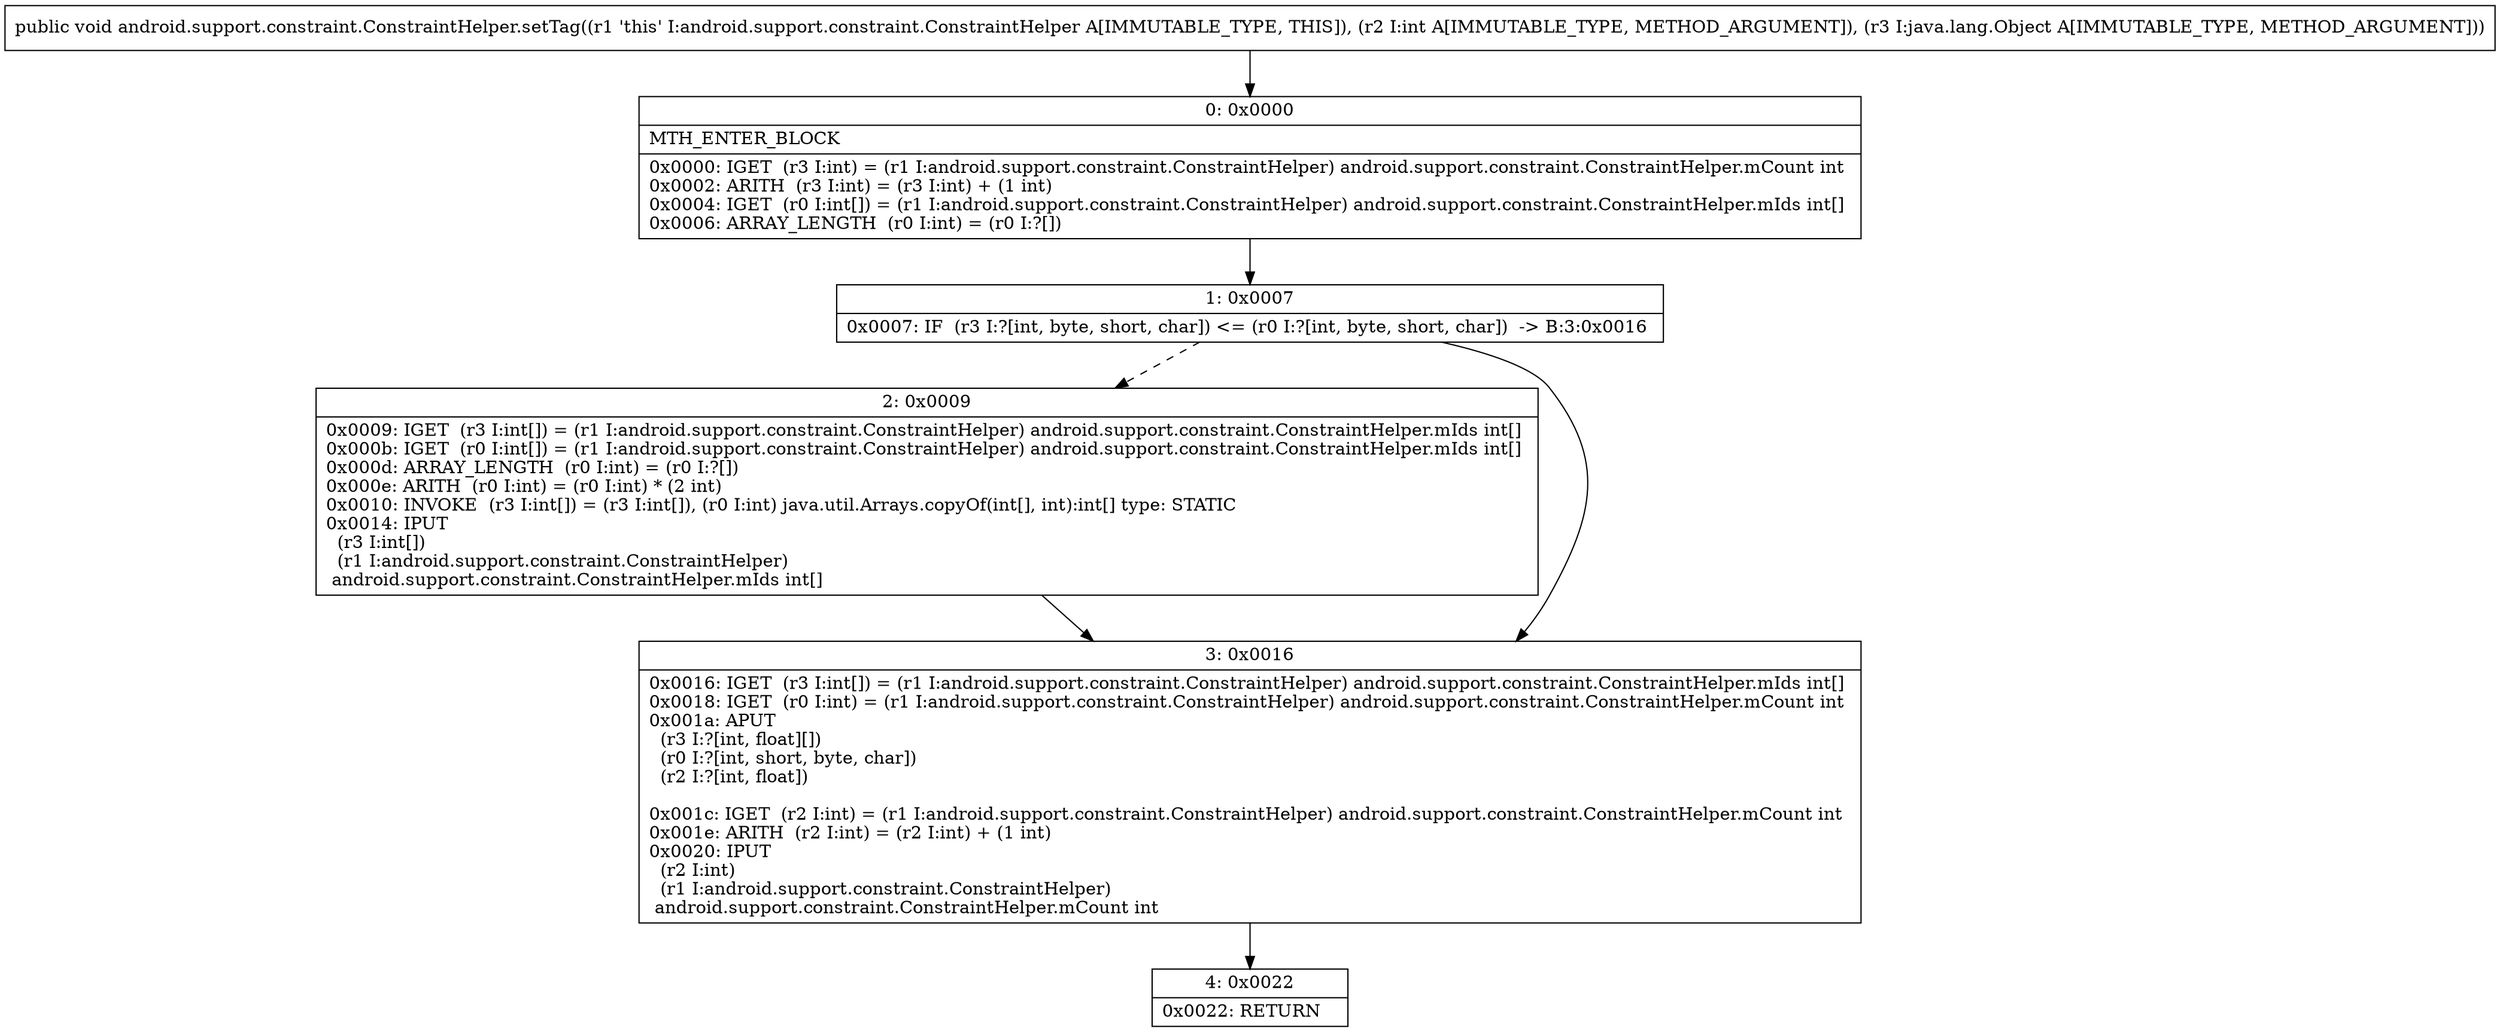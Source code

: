 digraph "CFG forandroid.support.constraint.ConstraintHelper.setTag(ILjava\/lang\/Object;)V" {
Node_0 [shape=record,label="{0\:\ 0x0000|MTH_ENTER_BLOCK\l|0x0000: IGET  (r3 I:int) = (r1 I:android.support.constraint.ConstraintHelper) android.support.constraint.ConstraintHelper.mCount int \l0x0002: ARITH  (r3 I:int) = (r3 I:int) + (1 int) \l0x0004: IGET  (r0 I:int[]) = (r1 I:android.support.constraint.ConstraintHelper) android.support.constraint.ConstraintHelper.mIds int[] \l0x0006: ARRAY_LENGTH  (r0 I:int) = (r0 I:?[]) \l}"];
Node_1 [shape=record,label="{1\:\ 0x0007|0x0007: IF  (r3 I:?[int, byte, short, char]) \<= (r0 I:?[int, byte, short, char])  \-\> B:3:0x0016 \l}"];
Node_2 [shape=record,label="{2\:\ 0x0009|0x0009: IGET  (r3 I:int[]) = (r1 I:android.support.constraint.ConstraintHelper) android.support.constraint.ConstraintHelper.mIds int[] \l0x000b: IGET  (r0 I:int[]) = (r1 I:android.support.constraint.ConstraintHelper) android.support.constraint.ConstraintHelper.mIds int[] \l0x000d: ARRAY_LENGTH  (r0 I:int) = (r0 I:?[]) \l0x000e: ARITH  (r0 I:int) = (r0 I:int) * (2 int) \l0x0010: INVOKE  (r3 I:int[]) = (r3 I:int[]), (r0 I:int) java.util.Arrays.copyOf(int[], int):int[] type: STATIC \l0x0014: IPUT  \l  (r3 I:int[])\l  (r1 I:android.support.constraint.ConstraintHelper)\l android.support.constraint.ConstraintHelper.mIds int[] \l}"];
Node_3 [shape=record,label="{3\:\ 0x0016|0x0016: IGET  (r3 I:int[]) = (r1 I:android.support.constraint.ConstraintHelper) android.support.constraint.ConstraintHelper.mIds int[] \l0x0018: IGET  (r0 I:int) = (r1 I:android.support.constraint.ConstraintHelper) android.support.constraint.ConstraintHelper.mCount int \l0x001a: APUT  \l  (r3 I:?[int, float][])\l  (r0 I:?[int, short, byte, char])\l  (r2 I:?[int, float])\l \l0x001c: IGET  (r2 I:int) = (r1 I:android.support.constraint.ConstraintHelper) android.support.constraint.ConstraintHelper.mCount int \l0x001e: ARITH  (r2 I:int) = (r2 I:int) + (1 int) \l0x0020: IPUT  \l  (r2 I:int)\l  (r1 I:android.support.constraint.ConstraintHelper)\l android.support.constraint.ConstraintHelper.mCount int \l}"];
Node_4 [shape=record,label="{4\:\ 0x0022|0x0022: RETURN   \l}"];
MethodNode[shape=record,label="{public void android.support.constraint.ConstraintHelper.setTag((r1 'this' I:android.support.constraint.ConstraintHelper A[IMMUTABLE_TYPE, THIS]), (r2 I:int A[IMMUTABLE_TYPE, METHOD_ARGUMENT]), (r3 I:java.lang.Object A[IMMUTABLE_TYPE, METHOD_ARGUMENT])) }"];
MethodNode -> Node_0;
Node_0 -> Node_1;
Node_1 -> Node_2[style=dashed];
Node_1 -> Node_3;
Node_2 -> Node_3;
Node_3 -> Node_4;
}

